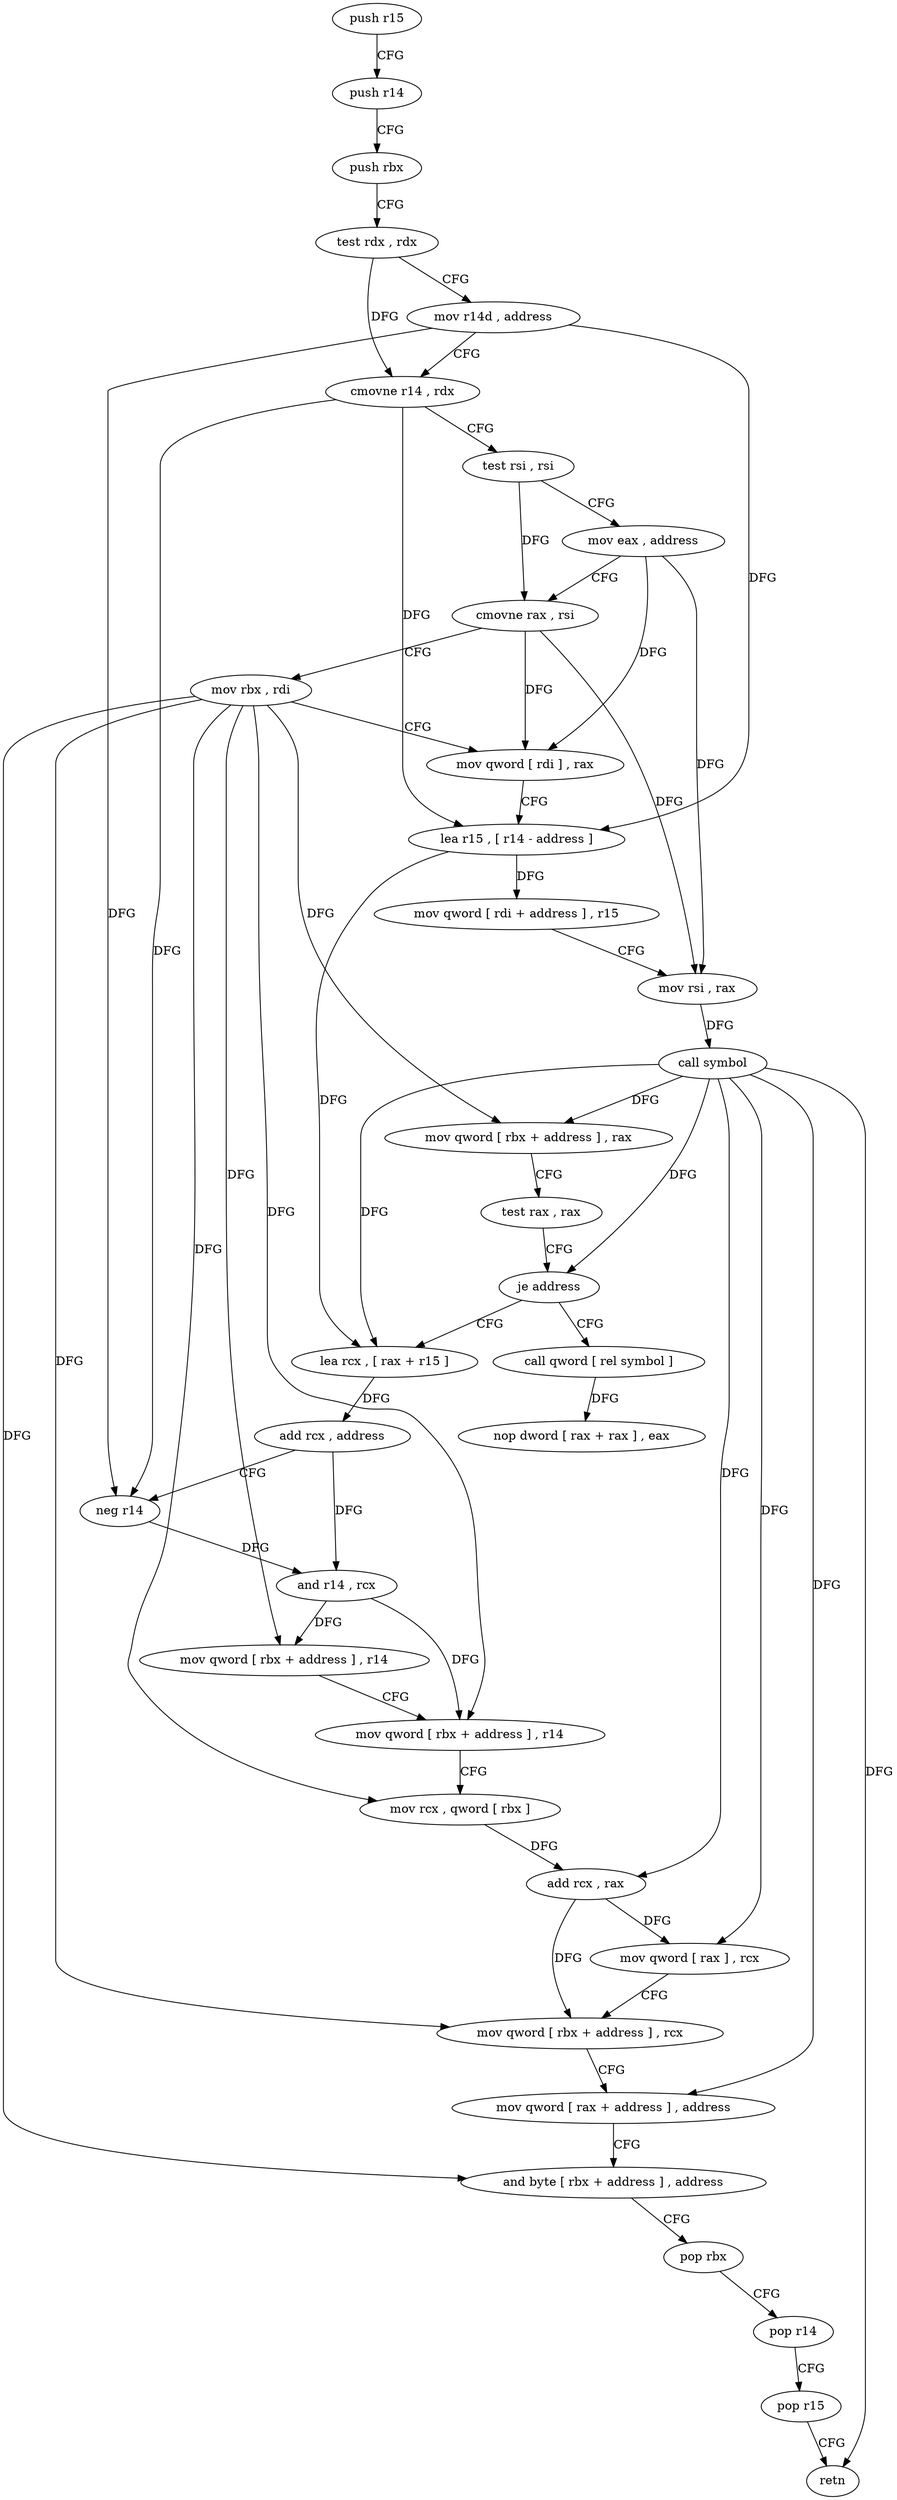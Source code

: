 digraph "func" {
"4259264" [label = "push r15" ]
"4259266" [label = "push r14" ]
"4259268" [label = "push rbx" ]
"4259269" [label = "test rdx , rdx" ]
"4259272" [label = "mov r14d , address" ]
"4259278" [label = "cmovne r14 , rdx" ]
"4259282" [label = "test rsi , rsi" ]
"4259285" [label = "mov eax , address" ]
"4259290" [label = "cmovne rax , rsi" ]
"4259294" [label = "mov rbx , rdi" ]
"4259297" [label = "mov qword [ rdi ] , rax" ]
"4259300" [label = "lea r15 , [ r14 - address ]" ]
"4259304" [label = "mov qword [ rdi + address ] , r15" ]
"4259308" [label = "mov rsi , rax" ]
"4259311" [label = "call symbol" ]
"4259316" [label = "mov qword [ rbx + address ] , rax" ]
"4259320" [label = "test rax , rax" ]
"4259323" [label = "je address" ]
"4259378" [label = "call qword [ rel symbol ]" ]
"4259325" [label = "lea rcx , [ rax + r15 ]" ]
"4259384" [label = "nop dword [ rax + rax ] , eax" ]
"4259329" [label = "add rcx , address" ]
"4259333" [label = "neg r14" ]
"4259336" [label = "and r14 , rcx" ]
"4259339" [label = "mov qword [ rbx + address ] , r14" ]
"4259343" [label = "mov qword [ rbx + address ] , r14" ]
"4259347" [label = "mov rcx , qword [ rbx ]" ]
"4259350" [label = "add rcx , rax" ]
"4259353" [label = "mov qword [ rax ] , rcx" ]
"4259356" [label = "mov qword [ rbx + address ] , rcx" ]
"4259360" [label = "mov qword [ rax + address ] , address" ]
"4259368" [label = "and byte [ rbx + address ] , address" ]
"4259372" [label = "pop rbx" ]
"4259373" [label = "pop r14" ]
"4259375" [label = "pop r15" ]
"4259377" [label = "retn" ]
"4259264" -> "4259266" [ label = "CFG" ]
"4259266" -> "4259268" [ label = "CFG" ]
"4259268" -> "4259269" [ label = "CFG" ]
"4259269" -> "4259272" [ label = "CFG" ]
"4259269" -> "4259278" [ label = "DFG" ]
"4259272" -> "4259278" [ label = "CFG" ]
"4259272" -> "4259300" [ label = "DFG" ]
"4259272" -> "4259333" [ label = "DFG" ]
"4259278" -> "4259282" [ label = "CFG" ]
"4259278" -> "4259300" [ label = "DFG" ]
"4259278" -> "4259333" [ label = "DFG" ]
"4259282" -> "4259285" [ label = "CFG" ]
"4259282" -> "4259290" [ label = "DFG" ]
"4259285" -> "4259290" [ label = "CFG" ]
"4259285" -> "4259297" [ label = "DFG" ]
"4259285" -> "4259308" [ label = "DFG" ]
"4259290" -> "4259294" [ label = "CFG" ]
"4259290" -> "4259297" [ label = "DFG" ]
"4259290" -> "4259308" [ label = "DFG" ]
"4259294" -> "4259297" [ label = "CFG" ]
"4259294" -> "4259316" [ label = "DFG" ]
"4259294" -> "4259339" [ label = "DFG" ]
"4259294" -> "4259343" [ label = "DFG" ]
"4259294" -> "4259347" [ label = "DFG" ]
"4259294" -> "4259356" [ label = "DFG" ]
"4259294" -> "4259368" [ label = "DFG" ]
"4259297" -> "4259300" [ label = "CFG" ]
"4259300" -> "4259304" [ label = "DFG" ]
"4259300" -> "4259325" [ label = "DFG" ]
"4259304" -> "4259308" [ label = "CFG" ]
"4259308" -> "4259311" [ label = "DFG" ]
"4259311" -> "4259316" [ label = "DFG" ]
"4259311" -> "4259323" [ label = "DFG" ]
"4259311" -> "4259325" [ label = "DFG" ]
"4259311" -> "4259350" [ label = "DFG" ]
"4259311" -> "4259353" [ label = "DFG" ]
"4259311" -> "4259360" [ label = "DFG" ]
"4259311" -> "4259377" [ label = "DFG" ]
"4259316" -> "4259320" [ label = "CFG" ]
"4259320" -> "4259323" [ label = "CFG" ]
"4259323" -> "4259378" [ label = "CFG" ]
"4259323" -> "4259325" [ label = "CFG" ]
"4259378" -> "4259384" [ label = "DFG" ]
"4259325" -> "4259329" [ label = "DFG" ]
"4259329" -> "4259333" [ label = "CFG" ]
"4259329" -> "4259336" [ label = "DFG" ]
"4259333" -> "4259336" [ label = "DFG" ]
"4259336" -> "4259339" [ label = "DFG" ]
"4259336" -> "4259343" [ label = "DFG" ]
"4259339" -> "4259343" [ label = "CFG" ]
"4259343" -> "4259347" [ label = "CFG" ]
"4259347" -> "4259350" [ label = "DFG" ]
"4259350" -> "4259353" [ label = "DFG" ]
"4259350" -> "4259356" [ label = "DFG" ]
"4259353" -> "4259356" [ label = "CFG" ]
"4259356" -> "4259360" [ label = "CFG" ]
"4259360" -> "4259368" [ label = "CFG" ]
"4259368" -> "4259372" [ label = "CFG" ]
"4259372" -> "4259373" [ label = "CFG" ]
"4259373" -> "4259375" [ label = "CFG" ]
"4259375" -> "4259377" [ label = "CFG" ]
}
